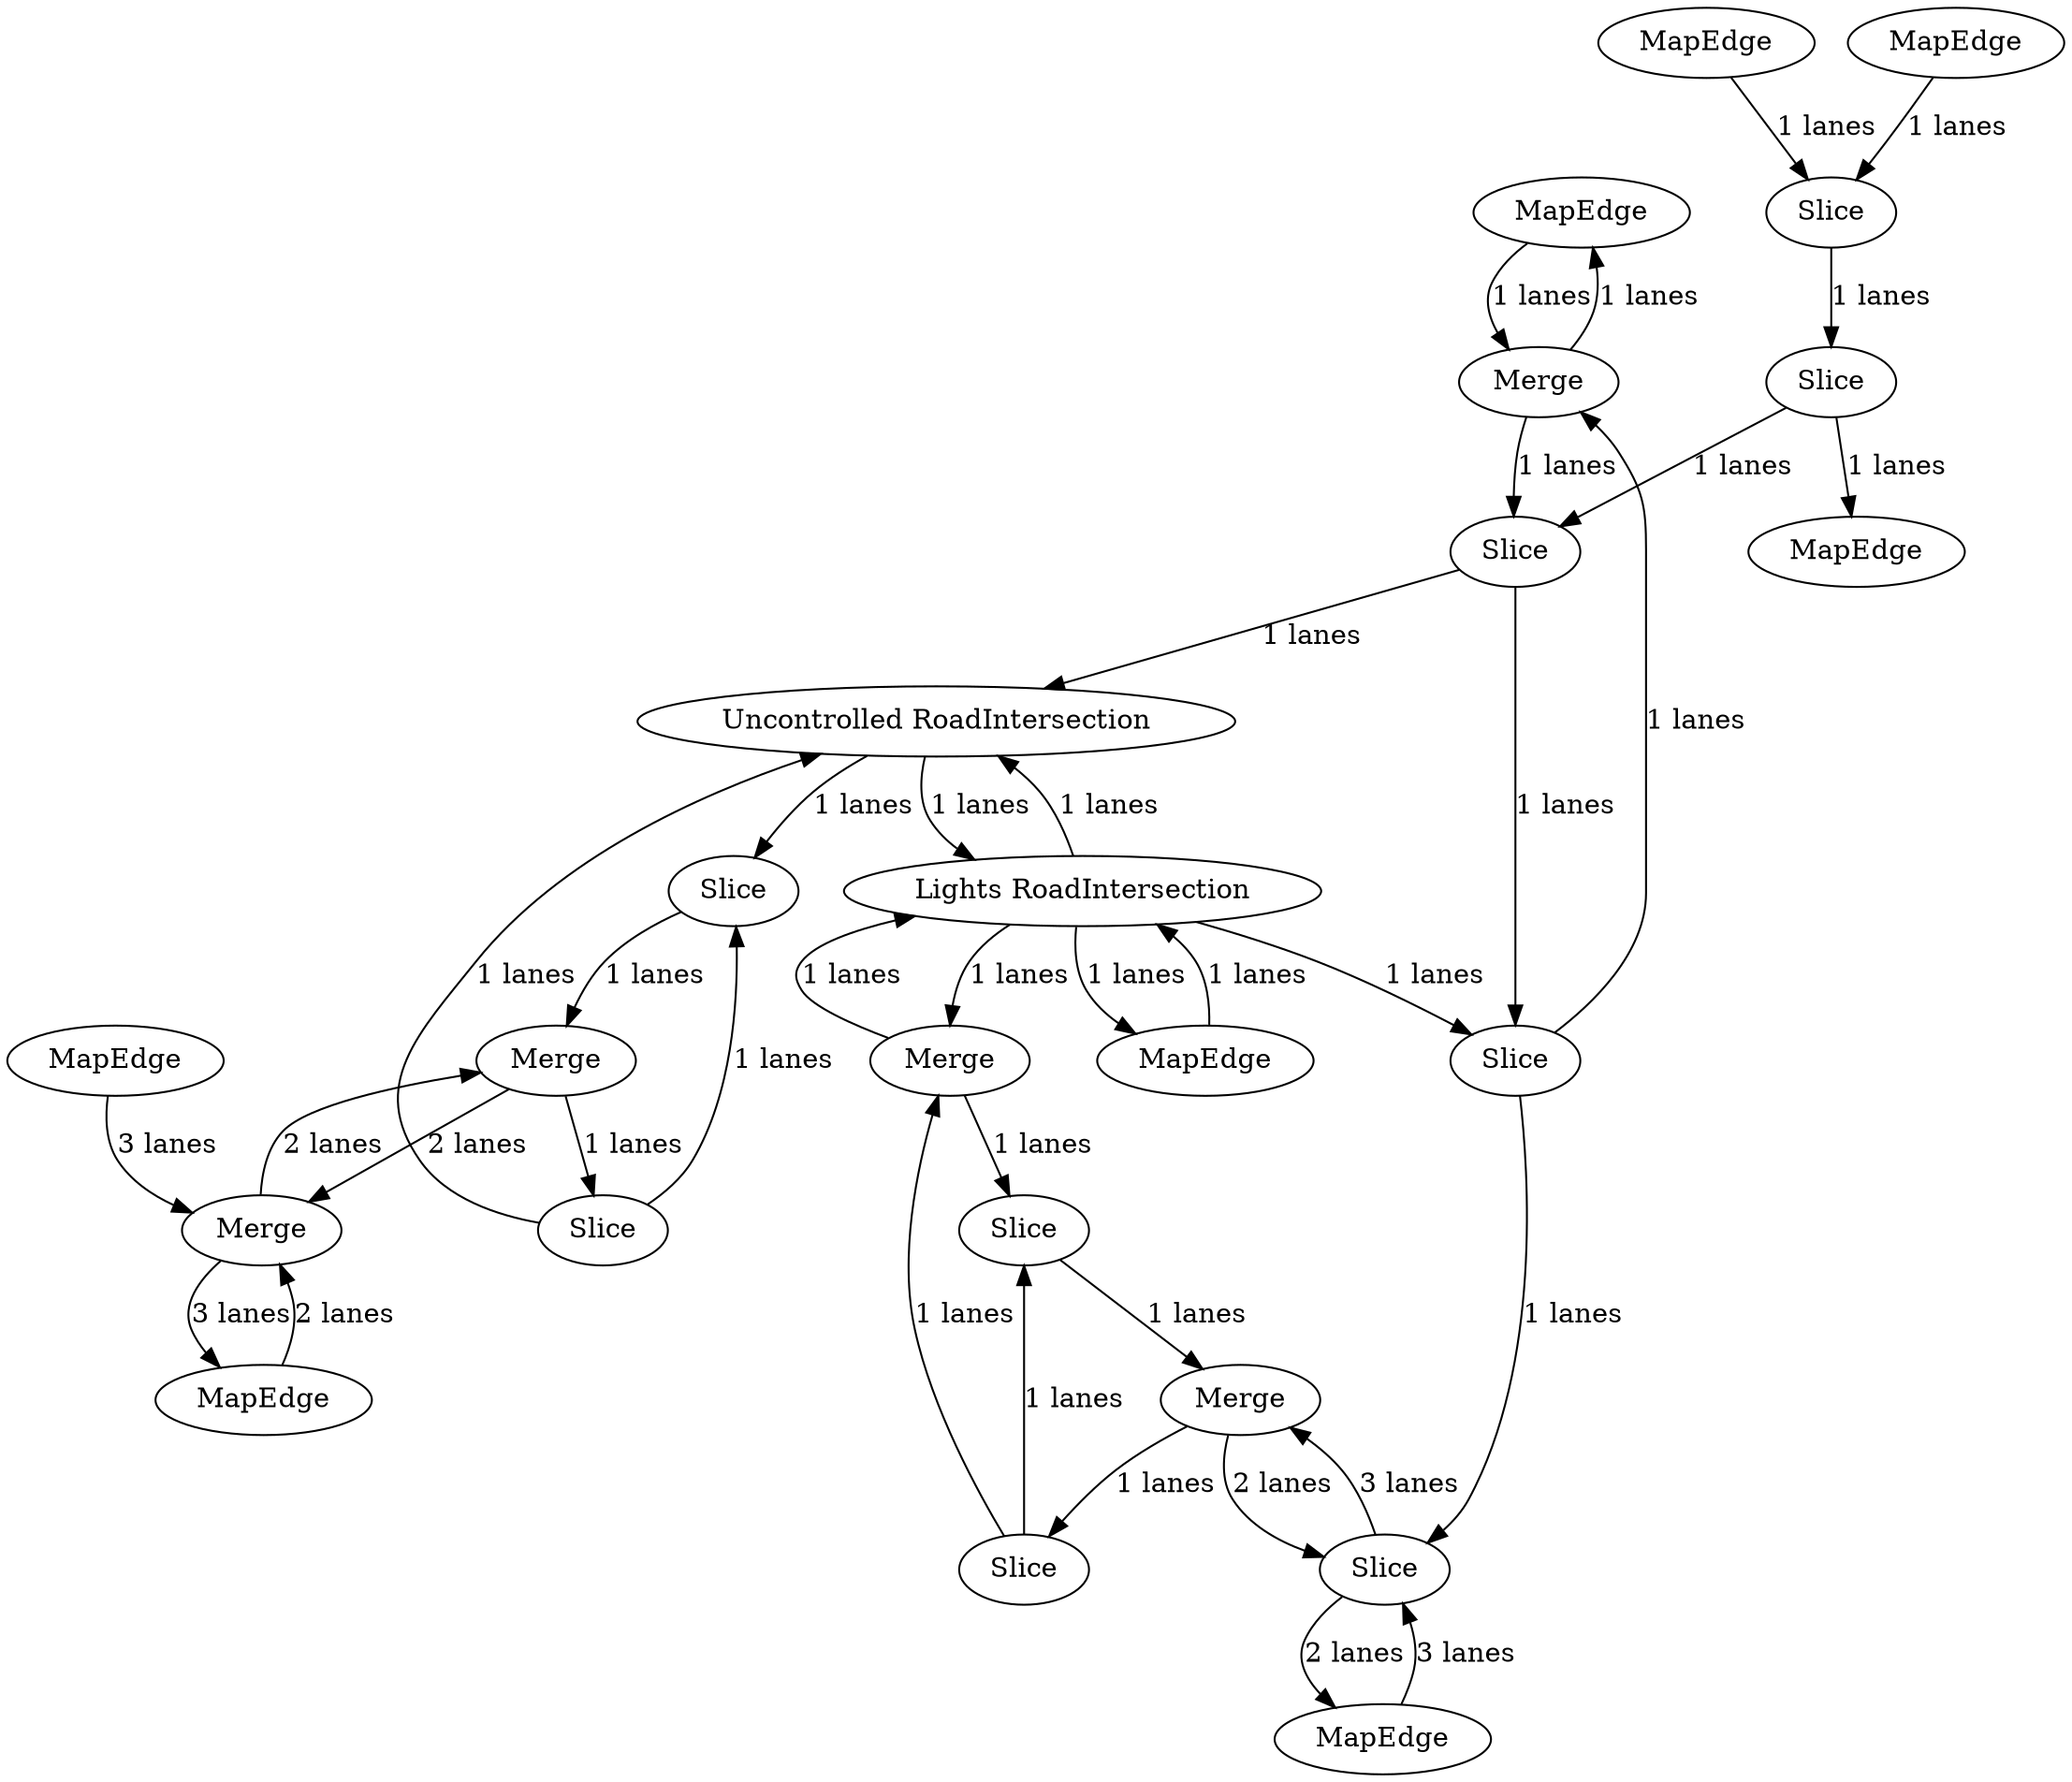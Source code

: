 digraph {
    0 [ label = "MapEdge" ]
    1 [ label = "Merge" ]
    2 [ label = "MapEdge" ]
    3 [ label = "Lights RoadIntersection" ]
    4 [ label = "MapEdge" ]
    5 [ label = "Merge" ]
    6 [ label = "MapEdge" ]
    7 [ label = "Slice" ]
    8 [ label = "MapEdge" ]
    9 [ label = "MapEdge" ]
    10 [ label = "Slice" ]
    11 [ label = "Merge" ]
    12 [ label = "Merge" ]
    13 [ label = "MapEdge" ]
    14 [ label = "Slice" ]
    15 [ label = "Slice" ]
    16 [ label = "Uncontrolled RoadIntersection" ]
    17 [ label = "Merge" ]
    18 [ label = "Slice" ]
    19 [ label = "Slice" ]
    20 [ label = "Slice" ]
    21 [ label = "Slice" ]
    22 [ label = "Slice" ]
    23 [ label = "MapEdge" ]
    0 -> 1 [ label = "1 lanes" ]
    1 -> 0 [ label = "1 lanes" ]
    2 -> 3 [ label = "1 lanes" ]
    3 -> 2 [ label = "1 lanes" ]
    4 -> 5 [ label = "3 lanes" ]
    6 -> 10 [ label = "1 lanes" ]
    10 -> 7 [ label = "1 lanes" ]
    7 -> 8 [ label = "1 lanes" ]
    9 -> 10 [ label = "1 lanes" ]
    11 -> 15 [ label = "1 lanes" ]
    15 -> 12 [ label = "1 lanes" ]
    12 -> 14 [ label = "1 lanes" ]
    14 -> 11 [ label = "1 lanes" ]
    11 -> 3 [ label = "1 lanes" ]
    3 -> 11 [ label = "1 lanes" ]
    13 -> 21 [ label = "3 lanes" ]
    21 -> 13 [ label = "2 lanes" ]
    21 -> 12 [ label = "3 lanes" ]
    12 -> 21 [ label = "2 lanes" ]
    14 -> 15 [ label = "1 lanes" ]
    16 -> 20 [ label = "1 lanes" ]
    20 -> 17 [ label = "1 lanes" ]
    17 -> 19 [ label = "1 lanes" ]
    19 -> 16 [ label = "1 lanes" ]
    3 -> 16 [ label = "1 lanes" ]
    16 -> 3 [ label = "1 lanes" ]
    1 -> 18 [ label = "1 lanes" ]
    3 -> 22 [ label = "1 lanes" ]
    22 -> 1 [ label = "1 lanes" ]
    19 -> 20 [ label = "1 lanes" ]
    22 -> 21 [ label = "1 lanes" ]
    18 -> 22 [ label = "1 lanes" ]
    18 -> 16 [ label = "1 lanes" ]
    17 -> 5 [ label = "2 lanes" ]
    5 -> 17 [ label = "2 lanes" ]
    5 -> 23 [ label = "3 lanes" ]
    23 -> 5 [ label = "2 lanes" ]
    7 -> 18 [ label = "1 lanes" ]
}
